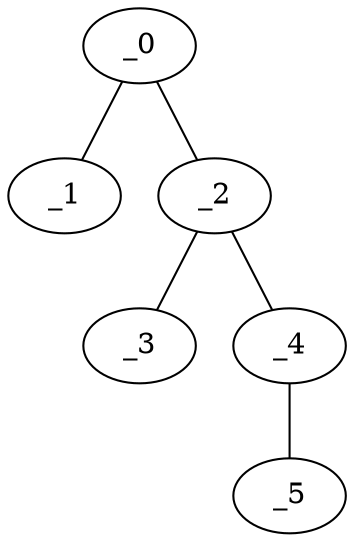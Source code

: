 graph HP1_0015 {
	_0	 [x="0.929112",
		y="3.18676"];
	_1	 [x="1.62233",
		y="1.05071"];
	_0 -- _1;
	_2	 [x="2.11835",
		y="0.634311"];
	_0 -- _2;
	_3	 [x="1.62334",
		y="3.41004"];
	_2 -- _3;
	_4	 [x="1.18532",
		y="1.83983"];
	_2 -- _4;
	_5	 [x="2.47348",
		y="1.67969"];
	_4 -- _5;
}
